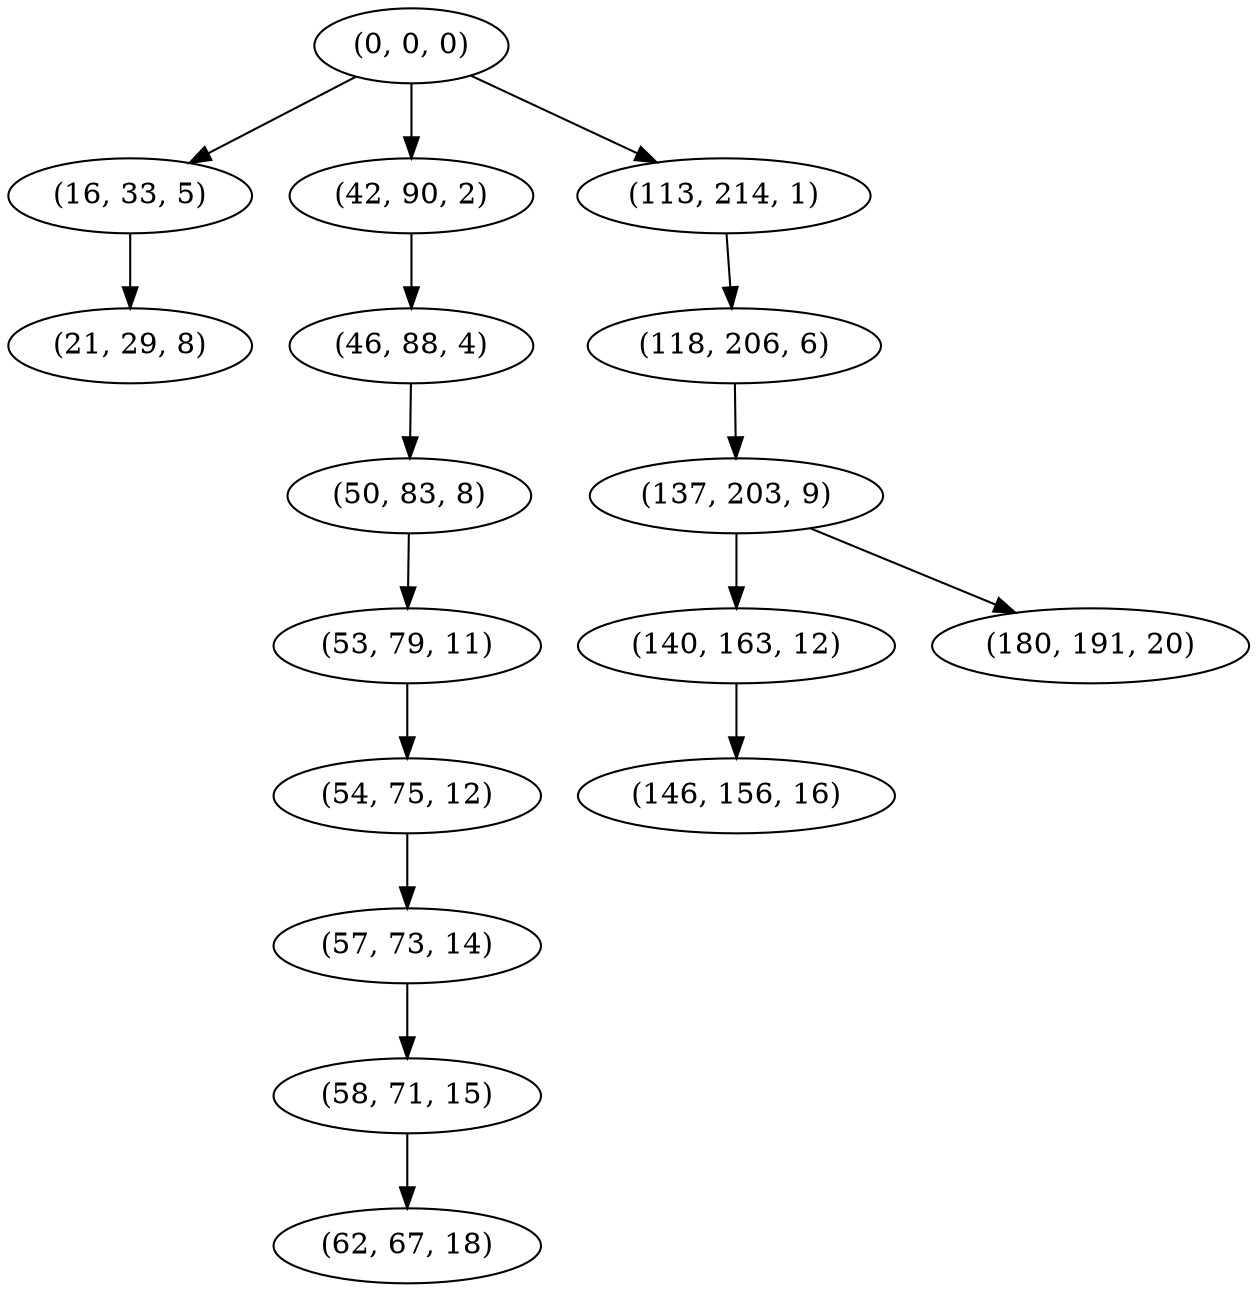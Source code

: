 digraph tree {
    "(0, 0, 0)";
    "(16, 33, 5)";
    "(21, 29, 8)";
    "(42, 90, 2)";
    "(46, 88, 4)";
    "(50, 83, 8)";
    "(53, 79, 11)";
    "(54, 75, 12)";
    "(57, 73, 14)";
    "(58, 71, 15)";
    "(62, 67, 18)";
    "(113, 214, 1)";
    "(118, 206, 6)";
    "(137, 203, 9)";
    "(140, 163, 12)";
    "(146, 156, 16)";
    "(180, 191, 20)";
    "(0, 0, 0)" -> "(16, 33, 5)";
    "(0, 0, 0)" -> "(42, 90, 2)";
    "(0, 0, 0)" -> "(113, 214, 1)";
    "(16, 33, 5)" -> "(21, 29, 8)";
    "(42, 90, 2)" -> "(46, 88, 4)";
    "(46, 88, 4)" -> "(50, 83, 8)";
    "(50, 83, 8)" -> "(53, 79, 11)";
    "(53, 79, 11)" -> "(54, 75, 12)";
    "(54, 75, 12)" -> "(57, 73, 14)";
    "(57, 73, 14)" -> "(58, 71, 15)";
    "(58, 71, 15)" -> "(62, 67, 18)";
    "(113, 214, 1)" -> "(118, 206, 6)";
    "(118, 206, 6)" -> "(137, 203, 9)";
    "(137, 203, 9)" -> "(140, 163, 12)";
    "(137, 203, 9)" -> "(180, 191, 20)";
    "(140, 163, 12)" -> "(146, 156, 16)";
}

